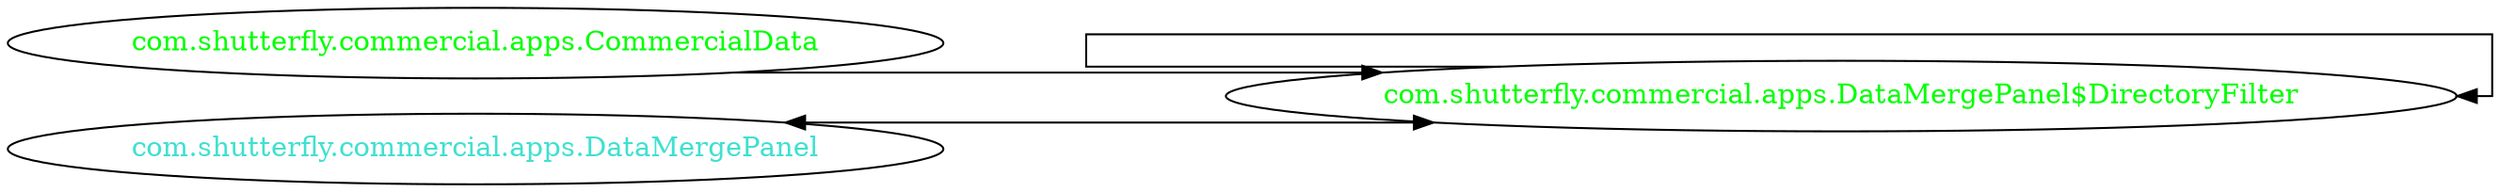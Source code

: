 digraph dependencyGraph {
 concentrate=true;
 ranksep="2.0";
 rankdir="LR"; 
 splines="ortho";
"com.shutterfly.commercial.apps.DataMergePanel$DirectoryFilter" [fontcolor="red"];
"com.shutterfly.commercial.apps.CommercialData" [ fontcolor="green" ];
"com.shutterfly.commercial.apps.CommercialData"->"com.shutterfly.commercial.apps.DataMergePanel$DirectoryFilter";
"com.shutterfly.commercial.apps.DataMergePanel$DirectoryFilter" [ fontcolor="green" ];
"com.shutterfly.commercial.apps.DataMergePanel$DirectoryFilter"->"com.shutterfly.commercial.apps.DataMergePanel$DirectoryFilter";
"com.shutterfly.commercial.apps.DataMergePanel" [ fontcolor="turquoise" ];
"com.shutterfly.commercial.apps.DataMergePanel"->"com.shutterfly.commercial.apps.DataMergePanel$DirectoryFilter" [dir=both];
}